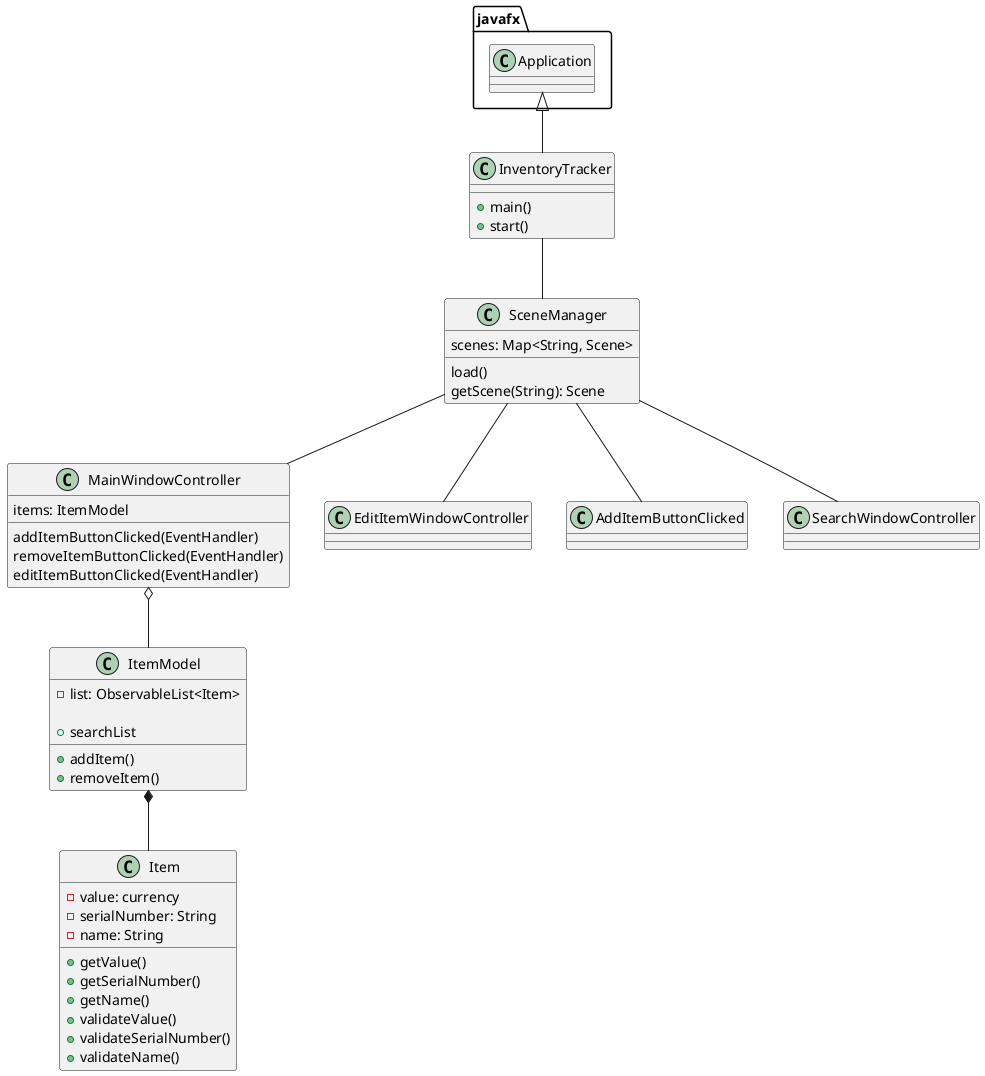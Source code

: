 @startuml
'https://plantuml.com/class-diagram

class InventoryTracker {
    +main()
    +start()
}

class SceneManager {
    scenes: Map<String, Scene>

    load()
    getScene(String): Scene
}

class MainWindowController {
    items: ItemModel

    addItemButtonClicked(EventHandler)
    removeItemButtonClicked(EventHandler)
    editItemButtonClicked(EventHandler)
}

class ItemModel {
    -list: ObservableList<Item>

    +addItem()
    +removeItem()
    +searchList
}

class Item {
    -value: currency
    -serialNumber: String
    -name: String

    +getValue()
    +getSerialNumber()
    +getName()
    +validateValue()
    +validateSerialNumber()
    +validateName()
}

class EditItemWindowController {

}

class AddItemButtonClicked {

}

class SearchWindowController {
}

javafx.Application <|-- InventoryTracker
InventoryTracker -- SceneManager
SceneManager -- MainWindowController
SceneManager -- EditItemWindowController
SceneManager -- AddItemButtonClicked
SceneManager -- SearchWindowController
MainWindowController o-- ItemModel
ItemModel *-- Item

@enduml